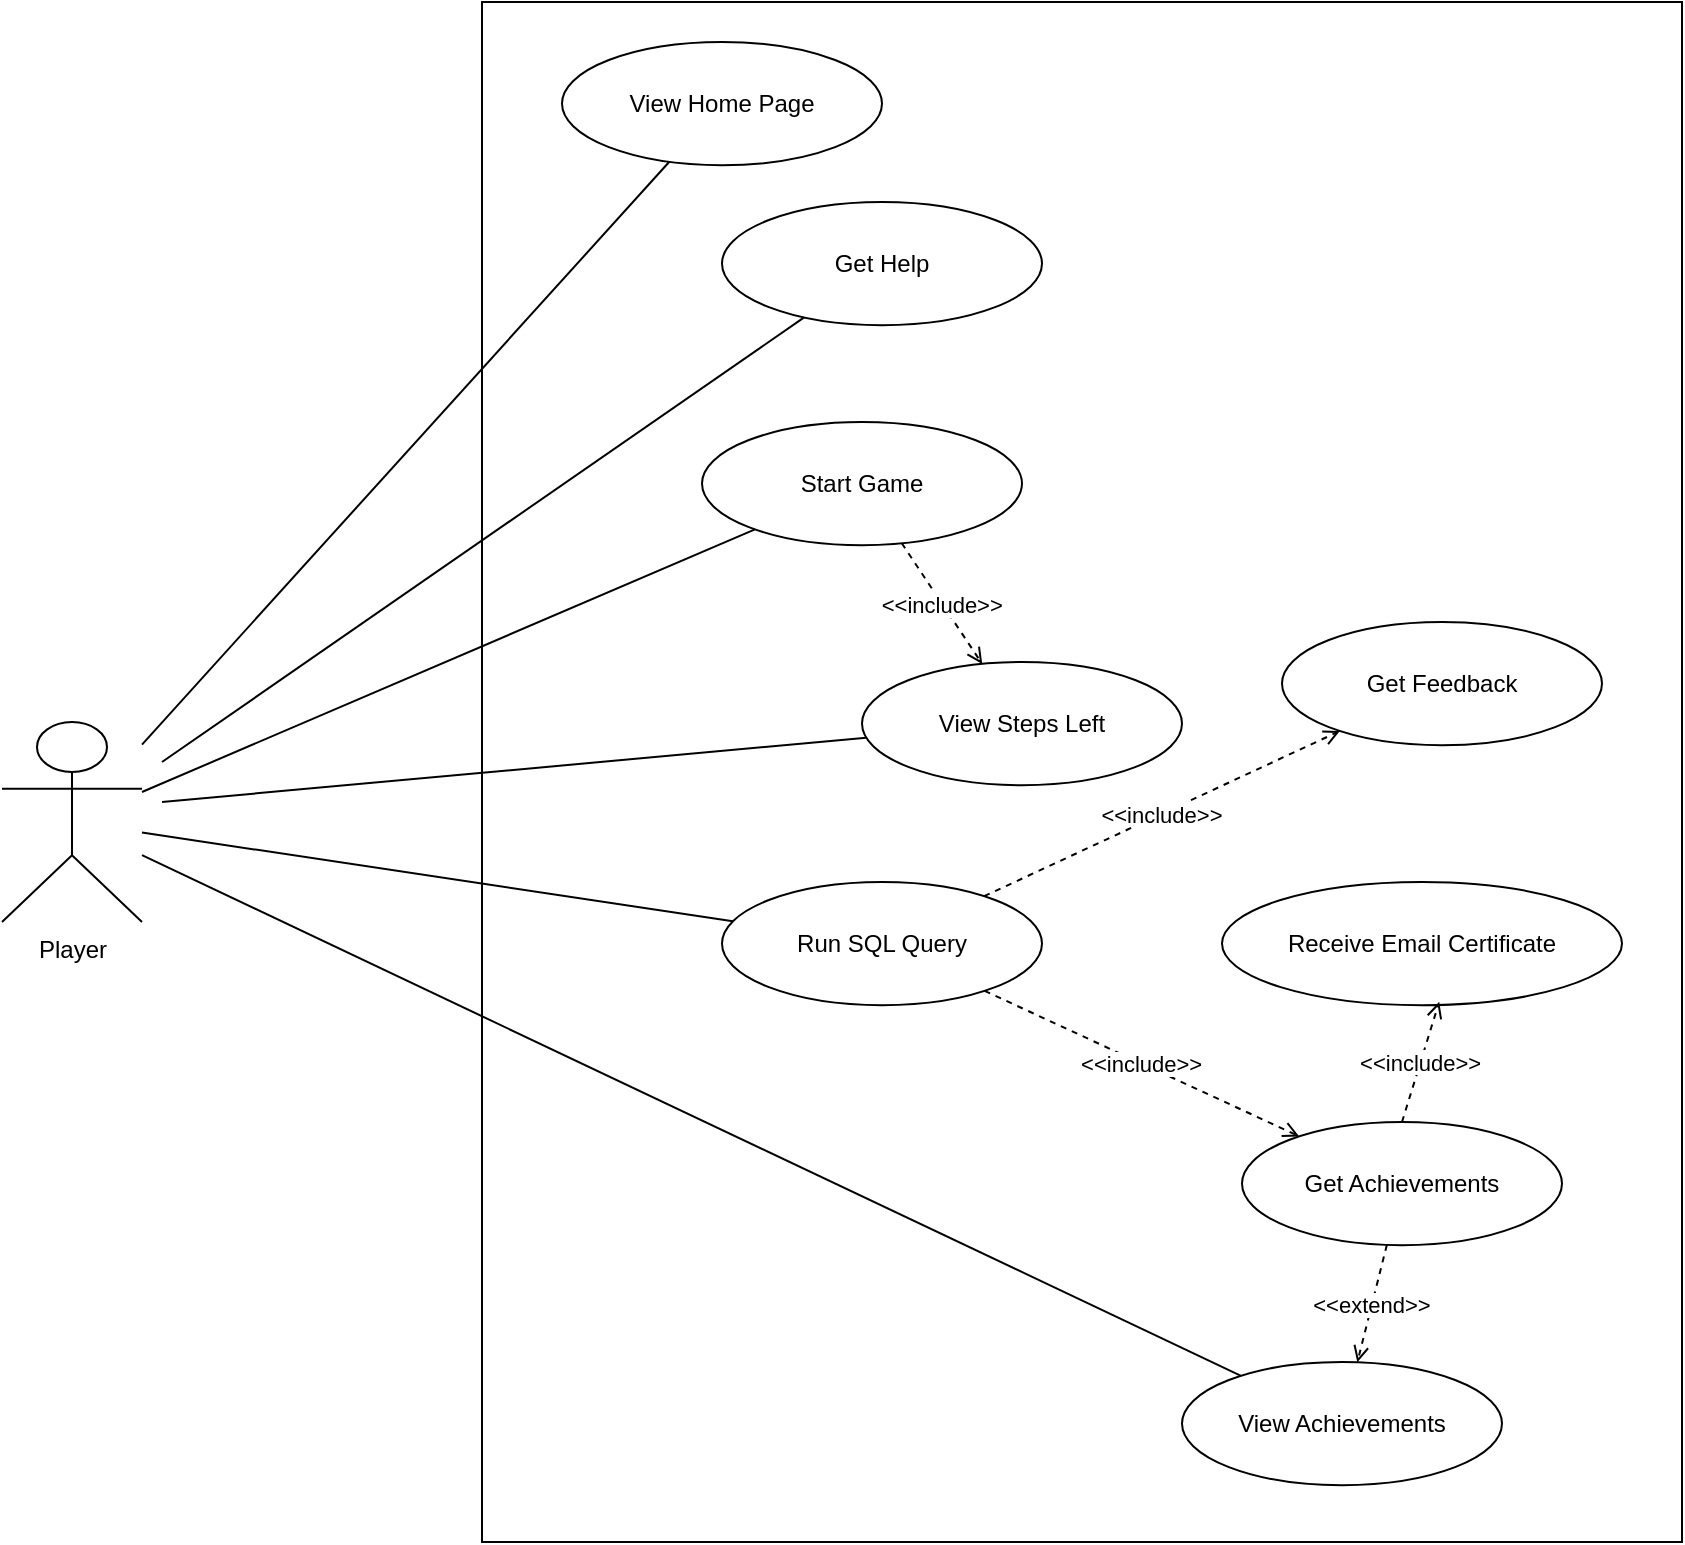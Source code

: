 <mxfile version="28.1.2" pages="2">
  <diagram name="SQL Safari Use Case Diagram" id="sql-safari-usecase">
    <mxGraphModel dx="1455" dy="845" grid="0" gridSize="10" guides="1" tooltips="1" connect="1" arrows="1" fold="1" page="1" pageScale="1" pageWidth="1100" pageHeight="850" math="0" shadow="0">
      <root>
        <mxCell id="0" />
        <mxCell id="1" parent="0" />
        <mxCell id="systemBoundary" value="" style="shape=rectangle;rounded=0;whiteSpace=wrap;html=1;" parent="1" vertex="1">
          <mxGeometry x="350" y="40" width="600" height="770" as="geometry" />
        </mxCell>
        <mxCell id="U1" value="View Home Page" style="ellipse;whiteSpace=wrap;html=1;" parent="systemBoundary" vertex="1">
          <mxGeometry x="40" y="20.0" width="160" height="61.6" as="geometry" />
        </mxCell>
        <mxCell id="U2" value="Start Game" style="ellipse;whiteSpace=wrap;html=1;" parent="systemBoundary" vertex="1">
          <mxGeometry x="110" y="210" width="160" height="61.6" as="geometry" />
        </mxCell>
        <mxCell id="U3" value="Run SQL Query" style="ellipse;whiteSpace=wrap;html=1;" parent="systemBoundary" vertex="1">
          <mxGeometry x="120" y="440" width="160" height="61.6" as="geometry" />
        </mxCell>
        <mxCell id="U4" value="Get Feedback" style="ellipse;whiteSpace=wrap;html=1;" parent="systemBoundary" vertex="1">
          <mxGeometry x="400" y="310" width="160" height="61.6" as="geometry" />
        </mxCell>
        <mxCell id="U6" value="Get Achievements" style="ellipse;whiteSpace=wrap;html=1;" parent="systemBoundary" vertex="1">
          <mxGeometry x="380" y="560" width="160" height="61.6" as="geometry" />
        </mxCell>
        <mxCell id="U7" value="View Achievements" style="ellipse;whiteSpace=wrap;html=1;" parent="systemBoundary" vertex="1">
          <mxGeometry x="350" y="680" width="160" height="61.6" as="geometry" />
        </mxCell>
        <mxCell id="U8" value="View Steps Left" style="ellipse;whiteSpace=wrap;html=1;" parent="systemBoundary" vertex="1">
          <mxGeometry x="190" y="330" width="160" height="61.6" as="geometry" />
        </mxCell>
        <mxCell id="U9" value="Receive Email Certificate" style="ellipse;whiteSpace=wrap;html=1;" parent="systemBoundary" vertex="1">
          <mxGeometry x="370" y="440" width="200" height="61.6" as="geometry" />
        </mxCell>
        <mxCell id="UEGi9kXOAyZBpSis9nm9-2" value="&lt;&lt;include&gt;&gt;" style="endArrow=open;dashed=1;exitX=0.5;exitY=0;exitDx=0;exitDy=0;entryX=0.543;entryY=0.973;entryDx=0;entryDy=0;entryPerimeter=0;" edge="1" parent="systemBoundary" source="U6" target="U9">
          <mxGeometry relative="1" as="geometry">
            <mxPoint x="271" y="461" as="sourcePoint" />
            <mxPoint x="409" y="415" as="targetPoint" />
          </mxGeometry>
        </mxCell>
        <mxCell id="U5" value="Get Help" style="ellipse;whiteSpace=wrap;html=1;" parent="systemBoundary" vertex="1">
          <mxGeometry x="120" y="100" width="160" height="61.6" as="geometry" />
        </mxCell>
        <mxCell id="a1" style="shape=wire;dashed=1;endArrow=none;endFill=0;" parent="1" source="UEGi9kXOAyZBpSis9nm9-1" target="U1" edge="1">
          <mxGeometry relative="1" as="geometry">
            <mxPoint x="130" y="298.182" as="sourcePoint" />
          </mxGeometry>
        </mxCell>
        <mxCell id="a2" style="shape=wire;dashed=1;endArrow=none;endFill=0;" parent="1" source="UEGi9kXOAyZBpSis9nm9-1" target="U2" edge="1">
          <mxGeometry relative="1" as="geometry">
            <mxPoint x="130" y="306.364" as="sourcePoint" />
          </mxGeometry>
        </mxCell>
        <mxCell id="a3" style="shape=wire;dashed=1;endArrow=none;endFill=0;" parent="1" source="UEGi9kXOAyZBpSis9nm9-1" target="U3" edge="1">
          <mxGeometry relative="1" as="geometry">
            <mxPoint x="130" y="314.545" as="sourcePoint" />
          </mxGeometry>
        </mxCell>
        <mxCell id="a4" style="shape=wire;dashed=1;endArrow=none;endFill=0;" parent="1" target="U5" edge="1">
          <mxGeometry relative="1" as="geometry">
            <mxPoint x="190" y="420" as="sourcePoint" />
          </mxGeometry>
        </mxCell>
        <mxCell id="a5" style="shape=wire;dashed=1;endArrow=none;endFill=0;" parent="1" source="UEGi9kXOAyZBpSis9nm9-1" target="U7" edge="1">
          <mxGeometry relative="1" as="geometry">
            <mxPoint x="130" y="325" as="sourcePoint" />
          </mxGeometry>
        </mxCell>
        <mxCell id="a6" style="shape=wire;dashed=1;endArrow=none;endFill=0;" parent="1" target="U8" edge="1">
          <mxGeometry relative="1" as="geometry">
            <mxPoint x="190" y="440" as="sourcePoint" />
          </mxGeometry>
        </mxCell>
        <mxCell id="r1" value="&lt;&lt;include&gt;&gt;" style="endArrow=open;dashed=1;" parent="1" source="U3" target="U4" edge="1">
          <mxGeometry relative="1" as="geometry" />
        </mxCell>
        <mxCell id="r2" value="&lt;&lt;include&gt;&gt;" style="endArrow=open;dashed=1;" parent="1" source="U3" target="U6" edge="1">
          <mxGeometry relative="1" as="geometry" />
        </mxCell>
        <mxCell id="r3" value="&lt;&lt;extend&gt;&gt;" style="endArrow=open;dashed=1;" parent="1" source="U6" target="U7" edge="1">
          <mxGeometry relative="1" as="geometry" />
        </mxCell>
        <mxCell id="r4" value="&lt;&lt;include&gt;&gt;" style="endArrow=open;dashed=1;" parent="1" source="U2" target="U8" edge="1">
          <mxGeometry relative="1" as="geometry" />
        </mxCell>
        <mxCell id="UEGi9kXOAyZBpSis9nm9-1" value="Player" style="shape=umlActor;verticalLabelPosition=bottom;verticalAlign=top;html=1;outlineConnect=0;" vertex="1" parent="1">
          <mxGeometry x="110" y="400" width="70" height="100" as="geometry" />
        </mxCell>
      </root>
    </mxGraphModel>
  </diagram>
  <diagram id="l5hI6cqvURbulEKnGcld" name="Game-Flow">
    <mxGraphModel dx="1791" dy="1040" grid="0" gridSize="10" guides="1" tooltips="1" connect="1" arrows="1" fold="1" page="1" pageScale="1" pageWidth="827" pageHeight="1169" math="0" shadow="0">
      <root>
        <mxCell id="0" />
        <mxCell id="1" parent="0" />
        <mxCell id="Ro2BVxWjuxGupuSytC11-1" value="Start Level 1" style="ellipse;whiteSpace=wrap;html=1;" parent="1" vertex="1">
          <mxGeometry x="34" y="86" width="84" height="56" as="geometry" />
        </mxCell>
        <mxCell id="Ro2BVxWjuxGupuSytC11-4" style="edgeStyle=orthogonalEdgeStyle;rounded=0;orthogonalLoop=1;jettySize=auto;html=1;entryX=0;entryY=0.5;entryDx=0;entryDy=0;" parent="1" target="08JVRPt7V0T6mZKgMJAr-2" edge="1">
          <mxGeometry relative="1" as="geometry">
            <mxPoint x="213.48" y="114.02" as="targetPoint" />
            <mxPoint x="118" y="113" as="sourcePoint" />
          </mxGeometry>
        </mxCell>
        <mxCell id="Ql1wofX6aHajALCimo5_-1" style="edgeStyle=orthogonalEdgeStyle;rounded=0;orthogonalLoop=1;jettySize=auto;html=1;exitX=1;exitY=0.5;exitDx=0;exitDy=0;entryX=0;entryY=0.5;entryDx=0;entryDy=0;" edge="1" parent="1" source="Ro2BVxWjuxGupuSytC11-5" target="Ro2BVxWjuxGupuSytC11-45">
          <mxGeometry relative="1" as="geometry" />
        </mxCell>
        <mxCell id="Ro2BVxWjuxGupuSytC11-5" value="Achievement&amp;nbsp; Level 1,2" style="rounded=0;whiteSpace=wrap;html=1;" parent="1" vertex="1">
          <mxGeometry x="460.94" y="460" width="137" height="60" as="geometry" />
        </mxCell>
        <mxCell id="Ro2BVxWjuxGupuSytC11-10" value="No" style="edgeStyle=orthogonalEdgeStyle;rounded=0;orthogonalLoop=1;jettySize=auto;html=1;exitX=0.5;exitY=1;exitDx=0;exitDy=0;entryX=0.5;entryY=0;entryDx=0;entryDy=0;" parent="1" source="Ro2BVxWjuxGupuSytC11-6" target="Ro2BVxWjuxGupuSytC11-9" edge="1">
          <mxGeometry relative="1" as="geometry" />
        </mxCell>
        <mxCell id="Ro2BVxWjuxGupuSytC11-6" value="Answer Correct?" style="rhombus;whiteSpace=wrap;html=1;" parent="1" vertex="1">
          <mxGeometry x="324.94" y="443" width="80" height="80" as="geometry" />
        </mxCell>
        <mxCell id="Ro2BVxWjuxGupuSytC11-8" value="Yes" style="edgeStyle=orthogonalEdgeStyle;rounded=0;orthogonalLoop=1;jettySize=auto;html=1;exitX=1;exitY=0.5;exitDx=0;exitDy=0;entryX=0.015;entryY=0.378;entryDx=0;entryDy=0;entryPerimeter=0;" parent="1" source="Ro2BVxWjuxGupuSytC11-6" target="Ro2BVxWjuxGupuSytC11-5" edge="1">
          <mxGeometry relative="1" as="geometry" />
        </mxCell>
        <mxCell id="Ro2BVxWjuxGupuSytC11-13" style="edgeStyle=orthogonalEdgeStyle;rounded=0;orthogonalLoop=1;jettySize=auto;html=1;exitX=0.5;exitY=1;exitDx=0;exitDy=0;entryX=0.5;entryY=0;entryDx=0;entryDy=0;" parent="1" source="Ro2BVxWjuxGupuSytC11-9" target="Ro2BVxWjuxGupuSytC11-12" edge="1">
          <mxGeometry relative="1" as="geometry" />
        </mxCell>
        <mxCell id="Ro2BVxWjuxGupuSytC11-9" value="Help Section" style="rounded=0;whiteSpace=wrap;html=1;" parent="1" vertex="1">
          <mxGeometry x="304.94" y="565" width="120" height="60" as="geometry" />
        </mxCell>
        <mxCell id="Ro2BVxWjuxGupuSytC11-15" style="edgeStyle=orthogonalEdgeStyle;rounded=0;orthogonalLoop=1;jettySize=auto;html=1;exitX=0.5;exitY=1;exitDx=0;exitDy=0;entryX=0;entryY=0.5;entryDx=0;entryDy=0;endArrow=block;endFill=1;" parent="1" source="Ro2BVxWjuxGupuSytC11-12" target="Ro2BVxWjuxGupuSytC11-6" edge="1">
          <mxGeometry relative="1" as="geometry">
            <Array as="points">
              <mxPoint x="364.94" y="750" />
              <mxPoint x="256.94" y="750" />
              <mxPoint x="256.94" y="483" />
            </Array>
          </mxGeometry>
        </mxCell>
        <mxCell id="Ro2BVxWjuxGupuSytC11-12" value="Attempt to answer" style="rounded=0;whiteSpace=wrap;html=1;" parent="1" vertex="1">
          <mxGeometry x="304.94" y="670" width="120" height="60" as="geometry" />
        </mxCell>
        <mxCell id="Ro2BVxWjuxGupuSytC11-45" value="Game End" style="ellipse;whiteSpace=wrap;html=1;" parent="1" vertex="1">
          <mxGeometry x="667" y="462" width="84" height="56" as="geometry" />
        </mxCell>
        <mxCell id="08JVRPt7V0T6mZKgMJAr-7" style="edgeStyle=orthogonalEdgeStyle;rounded=0;orthogonalLoop=1;jettySize=auto;html=1;exitX=0.5;exitY=1;exitDx=0;exitDy=0;entryX=0.5;entryY=0;entryDx=0;entryDy=0;" parent="1" source="08JVRPt7V0T6mZKgMJAr-1" target="08JVRPt7V0T6mZKgMJAr-4" edge="1">
          <mxGeometry relative="1" as="geometry" />
        </mxCell>
        <mxCell id="08JVRPt7V0T6mZKgMJAr-1" value="Section Introduction" style="rounded=0;whiteSpace=wrap;html=1;" parent="1" vertex="1">
          <mxGeometry x="305" y="84" width="120" height="60" as="geometry" />
        </mxCell>
        <mxCell id="08JVRPt7V0T6mZKgMJAr-3" style="edgeStyle=orthogonalEdgeStyle;rounded=0;orthogonalLoop=1;jettySize=auto;html=1;exitX=1;exitY=0.5;exitDx=0;exitDy=0;entryX=0;entryY=0.5;entryDx=0;entryDy=0;" parent="1" source="08JVRPt7V0T6mZKgMJAr-2" target="08JVRPt7V0T6mZKgMJAr-1" edge="1">
          <mxGeometry relative="1" as="geometry" />
        </mxCell>
        <mxCell id="08JVRPt7V0T6mZKgMJAr-2" value="Game Story and Character&lt;br&gt;introduction" style="rounded=0;whiteSpace=wrap;html=1;" parent="1" vertex="1">
          <mxGeometry x="157" y="84" width="120" height="60" as="geometry" />
        </mxCell>
        <mxCell id="08JVRPt7V0T6mZKgMJAr-8" style="edgeStyle=orthogonalEdgeStyle;rounded=0;orthogonalLoop=1;jettySize=auto;html=1;exitX=0.5;exitY=1;exitDx=0;exitDy=0;entryX=0.5;entryY=0;entryDx=0;entryDy=0;" parent="1" source="08JVRPt7V0T6mZKgMJAr-4" target="08JVRPt7V0T6mZKgMJAr-5" edge="1">
          <mxGeometry relative="1" as="geometry" />
        </mxCell>
        <mxCell id="08JVRPt7V0T6mZKgMJAr-4" value="Question" style="rounded=0;whiteSpace=wrap;html=1;" parent="1" vertex="1">
          <mxGeometry x="305" y="168" width="120" height="60" as="geometry" />
        </mxCell>
        <mxCell id="08JVRPt7V0T6mZKgMJAr-9" style="edgeStyle=orthogonalEdgeStyle;rounded=0;orthogonalLoop=1;jettySize=auto;html=1;exitX=0.5;exitY=1;exitDx=0;exitDy=0;entryX=0.5;entryY=0;entryDx=0;entryDy=0;" parent="1" source="08JVRPt7V0T6mZKgMJAr-5" target="08JVRPt7V0T6mZKgMJAr-6" edge="1">
          <mxGeometry relative="1" as="geometry" />
        </mxCell>
        <mxCell id="08JVRPt7V0T6mZKgMJAr-5" value="Show SQL Columns&amp;nbsp;" style="rounded=0;whiteSpace=wrap;html=1;" parent="1" vertex="1">
          <mxGeometry x="305" y="251" width="120" height="60" as="geometry" />
        </mxCell>
        <mxCell id="08JVRPt7V0T6mZKgMJAr-10" style="edgeStyle=orthogonalEdgeStyle;rounded=0;orthogonalLoop=1;jettySize=auto;html=1;exitX=0.5;exitY=1;exitDx=0;exitDy=0;entryX=0.5;entryY=0;entryDx=0;entryDy=0;" parent="1" source="08JVRPt7V0T6mZKgMJAr-6" target="Ro2BVxWjuxGupuSytC11-6" edge="1">
          <mxGeometry relative="1" as="geometry" />
        </mxCell>
        <mxCell id="08JVRPt7V0T6mZKgMJAr-6" value="Show SQL Answer Text Box&amp;nbsp;" style="rounded=0;whiteSpace=wrap;html=1;" parent="1" vertex="1">
          <mxGeometry x="305" y="338" width="120" height="60" as="geometry" />
        </mxCell>
      </root>
    </mxGraphModel>
  </diagram>
</mxfile>

